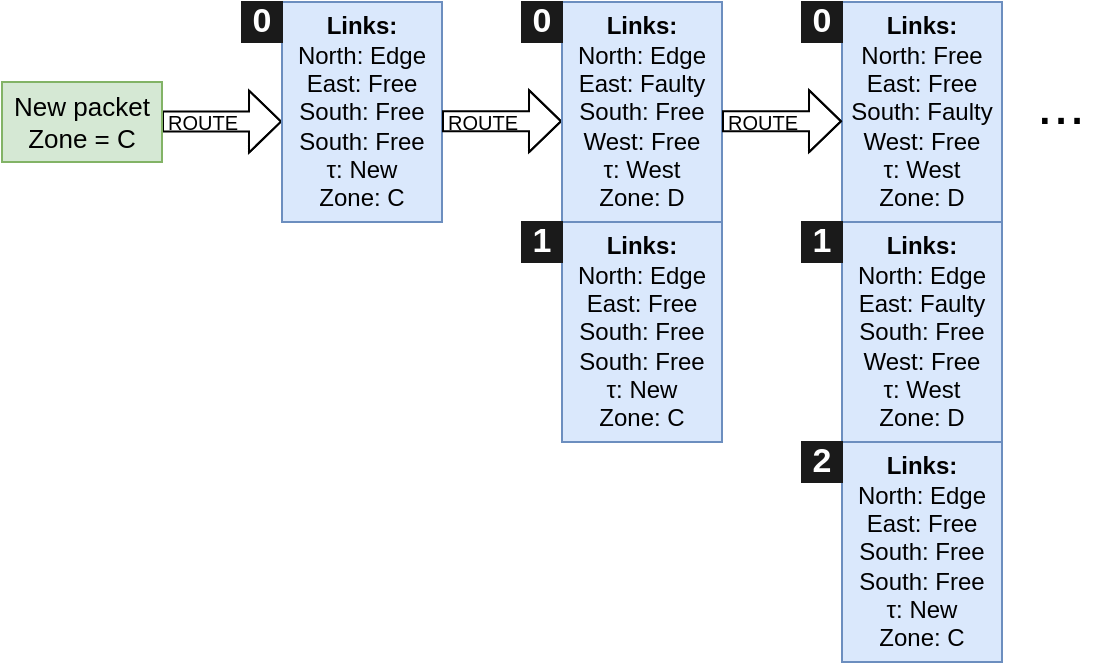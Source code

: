 <mxfile version="13.2.4" type="device"><diagram id="aKYIXrinLjjf5hqtm6bp" name="Page-1"><mxGraphModel dx="905" dy="672" grid="1" gridSize="10" guides="1" tooltips="1" connect="1" arrows="1" fold="1" page="1" pageScale="1" pageWidth="1700" pageHeight="1100" math="0" shadow="0"><root><mxCell id="0"/><mxCell id="1" parent="0"/><mxCell id="AIuSnrW_D4b1-dGKAGWb-4" style="edgeStyle=orthogonalEdgeStyle;rounded=0;orthogonalLoop=1;jettySize=auto;html=1;exitX=1;exitY=0.5;exitDx=0;exitDy=0;entryX=0;entryY=0.5;entryDx=0;entryDy=0;fontSize=13;shape=flexArrow;strokeWidth=1;endSize=5;" edge="1" parent="1"><mxGeometry relative="1" as="geometry"><mxPoint x="210" y="239.81" as="sourcePoint"/><mxPoint x="270" y="239.81" as="targetPoint"/><Array as="points"><mxPoint x="250" y="239.81"/><mxPoint x="250" y="239.81"/></Array></mxGeometry></mxCell><mxCell id="AIuSnrW_D4b1-dGKAGWb-5" value="ROUTE" style="edgeLabel;html=1;align=center;verticalAlign=middle;resizable=0;points=[];fontSize=10;labelBackgroundColor=none;" vertex="1" connectable="0" parent="AIuSnrW_D4b1-dGKAGWb-4"><mxGeometry x="-0.36" y="-6" relative="1" as="geometry"><mxPoint x="0.83" y="-5.8" as="offset"/></mxGeometry></mxCell><mxCell id="AIuSnrW_D4b1-dGKAGWb-1" value="New packet&lt;br style=&quot;font-size: 13px&quot;&gt;Zone = C" style="rounded=0;whiteSpace=wrap;html=1;fillColor=#d5e8d4;strokeColor=#82b366;fontSize=13;" vertex="1" parent="1"><mxGeometry x="130" y="220" width="80" height="40" as="geometry"/></mxCell><mxCell id="AIuSnrW_D4b1-dGKAGWb-3" value="&lt;b&gt;Links:&lt;br&gt;&lt;/b&gt;North: Edge&lt;br&gt;East: Free&lt;br&gt;South: Free&lt;br&gt;South: Free&lt;br&gt;τ: New&lt;br&gt;Zone: C" style="rounded=0;whiteSpace=wrap;html=1;fillColor=#dae8fc;strokeColor=#6c8ebf;" vertex="1" parent="1"><mxGeometry x="270" y="180" width="80" height="110" as="geometry"/></mxCell><mxCell id="AIuSnrW_D4b1-dGKAGWb-10" value="0" style="whiteSpace=wrap;html=1;aspect=fixed;fontSize=17;fillColor=#1A1A1A;strokeColor=#1A1A1A;fontColor=#ffffff;fontStyle=1;horizontal=1;" vertex="1" parent="1"><mxGeometry x="250" y="180" width="20" height="20" as="geometry"/></mxCell><mxCell id="AIuSnrW_D4b1-dGKAGWb-14" style="edgeStyle=orthogonalEdgeStyle;rounded=0;orthogonalLoop=1;jettySize=auto;html=1;exitX=1;exitY=0.5;exitDx=0;exitDy=0;entryX=0;entryY=0.5;entryDx=0;entryDy=0;fontSize=13;shape=flexArrow;strokeWidth=1;endSize=5;" edge="1" parent="1"><mxGeometry relative="1" as="geometry"><mxPoint x="350" y="239.61" as="sourcePoint"/><mxPoint x="410" y="239.61" as="targetPoint"/><Array as="points"><mxPoint x="390" y="239.61"/><mxPoint x="390" y="239.61"/></Array></mxGeometry></mxCell><mxCell id="AIuSnrW_D4b1-dGKAGWb-15" value="ROUTE" style="edgeLabel;html=1;align=center;verticalAlign=middle;resizable=0;points=[];fontSize=10;labelBackgroundColor=none;" vertex="1" connectable="0" parent="AIuSnrW_D4b1-dGKAGWb-14"><mxGeometry x="-0.36" y="-6" relative="1" as="geometry"><mxPoint x="0.83" y="-5.8" as="offset"/></mxGeometry></mxCell><mxCell id="AIuSnrW_D4b1-dGKAGWb-22" value="&lt;b&gt;Links:&lt;br&gt;&lt;/b&gt;North: Edge&lt;br&gt;East: Faulty&lt;br&gt;South: Free&lt;br&gt;West: Free&lt;br&gt;τ: West&lt;br&gt;Zone: D" style="rounded=0;whiteSpace=wrap;html=1;fillColor=#dae8fc;strokeColor=#6c8ebf;" vertex="1" parent="1"><mxGeometry x="410" y="180" width="80" height="110" as="geometry"/></mxCell><mxCell id="AIuSnrW_D4b1-dGKAGWb-23" value="0" style="whiteSpace=wrap;html=1;aspect=fixed;fontSize=17;fillColor=#1A1A1A;strokeColor=#1A1A1A;fontColor=#ffffff;fontStyle=1;horizontal=1;" vertex="1" parent="1"><mxGeometry x="390" y="180" width="20" height="20" as="geometry"/></mxCell><mxCell id="AIuSnrW_D4b1-dGKAGWb-26" value="&lt;b&gt;Links:&lt;br&gt;&lt;/b&gt;North: Free&lt;br&gt;East: Free&lt;br&gt;South: Faulty&lt;br&gt;West: Free&lt;br&gt;τ: West&lt;br&gt;Zone: D" style="rounded=0;whiteSpace=wrap;html=1;fillColor=#dae8fc;strokeColor=#6c8ebf;" vertex="1" parent="1"><mxGeometry x="550" y="180" width="80" height="110" as="geometry"/></mxCell><mxCell id="AIuSnrW_D4b1-dGKAGWb-27" value="0" style="whiteSpace=wrap;html=1;aspect=fixed;fontSize=17;fillColor=#1A1A1A;strokeColor=#1A1A1A;fontColor=#ffffff;fontStyle=1;horizontal=1;" vertex="1" parent="1"><mxGeometry x="530" y="180" width="20" height="20" as="geometry"/></mxCell><mxCell id="AIuSnrW_D4b1-dGKAGWb-31" value="&lt;b&gt;Links:&lt;br&gt;&lt;/b&gt;North: Edge&lt;br&gt;East: Free&lt;br&gt;South: Free&lt;br&gt;South: Free&lt;br&gt;τ: New&lt;br&gt;Zone: C" style="rounded=0;whiteSpace=wrap;html=1;fillColor=#dae8fc;strokeColor=#6c8ebf;" vertex="1" parent="1"><mxGeometry x="410" y="290" width="80" height="110" as="geometry"/></mxCell><mxCell id="AIuSnrW_D4b1-dGKAGWb-32" value="1" style="whiteSpace=wrap;html=1;aspect=fixed;fontSize=17;fillColor=#1A1A1A;strokeColor=#1A1A1A;fontColor=#ffffff;fontStyle=1;horizontal=1;" vertex="1" parent="1"><mxGeometry x="390" y="290" width="20" height="20" as="geometry"/></mxCell><mxCell id="AIuSnrW_D4b1-dGKAGWb-33" value="&lt;b&gt;Links:&lt;br&gt;&lt;/b&gt;North: Edge&lt;br&gt;East: Faulty&lt;br&gt;South: Free&lt;br&gt;West: Free&lt;br&gt;τ: West&lt;br&gt;Zone: D" style="rounded=0;whiteSpace=wrap;html=1;fillColor=#dae8fc;strokeColor=#6c8ebf;" vertex="1" parent="1"><mxGeometry x="550" y="290" width="80" height="110" as="geometry"/></mxCell><mxCell id="AIuSnrW_D4b1-dGKAGWb-34" value="1" style="whiteSpace=wrap;html=1;aspect=fixed;fontSize=17;fillColor=#1A1A1A;strokeColor=#1A1A1A;fontColor=#ffffff;fontStyle=1;horizontal=1;" vertex="1" parent="1"><mxGeometry x="530" y="290" width="20" height="20" as="geometry"/></mxCell><mxCell id="AIuSnrW_D4b1-dGKAGWb-35" value="&lt;b&gt;Links:&lt;br&gt;&lt;/b&gt;North: Edge&lt;br&gt;East: Free&lt;br&gt;South: Free&lt;br&gt;South: Free&lt;br&gt;τ: New&lt;br&gt;Zone: C" style="rounded=0;whiteSpace=wrap;html=1;fillColor=#dae8fc;strokeColor=#6c8ebf;" vertex="1" parent="1"><mxGeometry x="550" y="400" width="80" height="110" as="geometry"/></mxCell><mxCell id="AIuSnrW_D4b1-dGKAGWb-36" value="2" style="whiteSpace=wrap;html=1;aspect=fixed;fontSize=17;fillColor=#1A1A1A;strokeColor=#1A1A1A;fontColor=#ffffff;fontStyle=1;horizontal=1;" vertex="1" parent="1"><mxGeometry x="530" y="400" width="20" height="20" as="geometry"/></mxCell><mxCell id="AIuSnrW_D4b1-dGKAGWb-39" style="edgeStyle=orthogonalEdgeStyle;rounded=0;orthogonalLoop=1;jettySize=auto;html=1;exitX=1;exitY=0.5;exitDx=0;exitDy=0;entryX=0;entryY=0.5;entryDx=0;entryDy=0;fontSize=13;shape=flexArrow;strokeWidth=1;endSize=5;" edge="1" parent="1"><mxGeometry relative="1" as="geometry"><mxPoint x="490" y="239.61" as="sourcePoint"/><mxPoint x="550" y="239.61" as="targetPoint"/><Array as="points"><mxPoint x="530" y="239.61"/><mxPoint x="530" y="239.61"/></Array></mxGeometry></mxCell><mxCell id="AIuSnrW_D4b1-dGKAGWb-40" value="ROUTE" style="edgeLabel;html=1;align=center;verticalAlign=middle;resizable=0;points=[];fontSize=10;labelBackgroundColor=none;" vertex="1" connectable="0" parent="AIuSnrW_D4b1-dGKAGWb-39"><mxGeometry x="-0.36" y="-6" relative="1" as="geometry"><mxPoint x="0.83" y="-5.8" as="offset"/></mxGeometry></mxCell><mxCell id="AIuSnrW_D4b1-dGKAGWb-41" value="..." style="text;html=1;align=center;verticalAlign=middle;resizable=0;points=[];autosize=1;fontSize=29;" vertex="1" parent="1"><mxGeometry x="639" y="211" width="40" height="40" as="geometry"/></mxCell></root></mxGraphModel></diagram></mxfile>